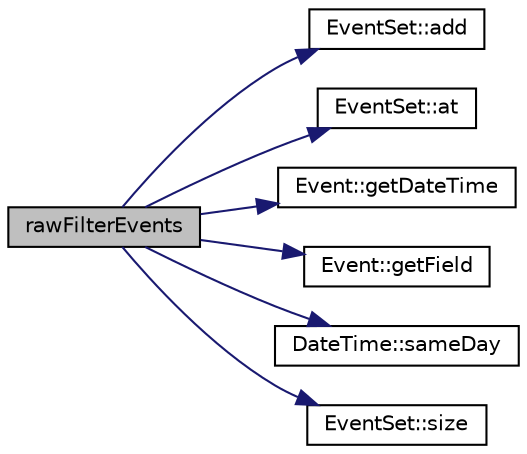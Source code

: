 digraph "rawFilterEvents"
{
 // LATEX_PDF_SIZE
  edge [fontname="Helvetica",fontsize="10",labelfontname="Helvetica",labelfontsize="10"];
  node [fontname="Helvetica",fontsize="10",shape=record];
  rankdir="LR";
  Node1 [label="rawFilterEvents",height=0.2,width=0.4,color="black", fillcolor="grey75", style="filled", fontcolor="black",tooltip="Extract a subset of the EventSet composed only of those events in which the given field matches the g..."];
  Node1 -> Node2 [color="midnightblue",fontsize="10",style="solid",fontname="Helvetica"];
  Node2 [label="EventSet::add",height=0.2,width=0.4,color="black", fillcolor="white", style="filled",URL="$classEventSet.html#acfb9e40b46c649bef5082f5577d733a6",tooltip="Adds a new event at the end of the eventSet whenever there is some room."];
  Node1 -> Node3 [color="midnightblue",fontsize="10",style="solid",fontname="Helvetica"];
  Node3 [label="EventSet::at",height=0.2,width=0.4,color="black", fillcolor="white", style="filled",URL="$classEventSet.html#ab8ac311a6121981191ce61d505cc069f",tooltip="get the event in a position selected, for consulting"];
  Node1 -> Node4 [color="midnightblue",fontsize="10",style="solid",fontname="Helvetica"];
  Node4 [label="Event::getDateTime",height=0.2,width=0.4,color="black", fillcolor="white", style="filled",URL="$classEvent.html#ad89e0d4c55a2ede8980489d8d0de7704",tooltip="It gives the date of the event."];
  Node1 -> Node5 [color="midnightblue",fontsize="10",style="solid",fontname="Helvetica"];
  Node5 [label="Event::getField",height=0.2,width=0.4,color="black", fillcolor="white", style="filled",URL="$classEvent.html#aa0f2e1910272a7014e97794b7fc73d9a",tooltip="Given the name of a field of Event, field, it returns, always as a string, the value of the specified..."];
  Node1 -> Node6 [color="midnightblue",fontsize="10",style="solid",fontname="Helvetica"];
  Node6 [label="DateTime::sameDay",height=0.2,width=0.4,color="black", fillcolor="white", style="filled",URL="$classDateTime.html#ab29a27908ce1e547fe907dc23e5bbe62",tooltip="Check if the referenced object and the argument belong to the same day."];
  Node1 -> Node7 [color="midnightblue",fontsize="10",style="solid",fontname="Helvetica"];
  Node7 [label="EventSet::size",height=0.2,width=0.4,color="black", fillcolor="white", style="filled",URL="$classEventSet.html#afa17cf8b71961fe1bab9ae5bc7f4963d",tooltip="Returns the number of events stored."];
}
